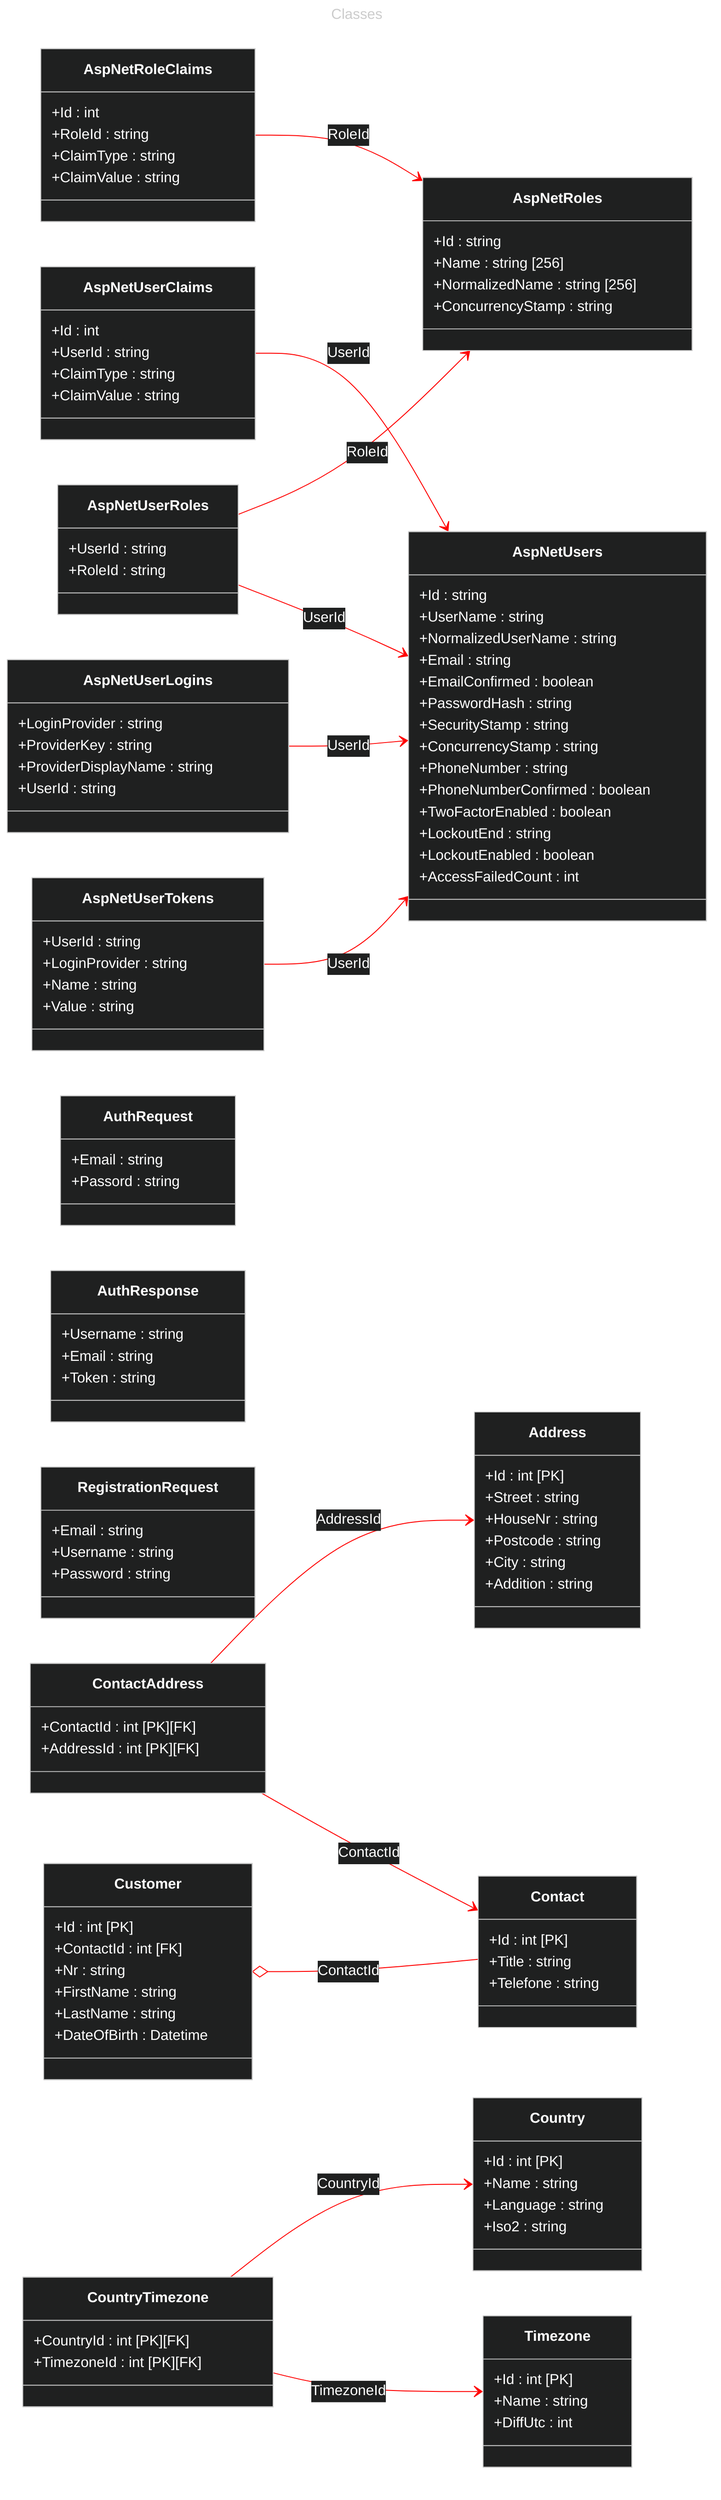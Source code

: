 ---
title: Classes
---
%%{init:{"theme":"dark","themeVariables":{"primaryColor":"white","classText":"white","primaryTextColor":"white","primaryBorderColor":"white","lineColor":"red","secondaryColor":"black","tertiaryColor":"white"}}}%%

classDiagram
direction LR
class AspNetRoleClaims {
	+Id : int
	+RoleId : string
	+ClaimType : string
	+ClaimValue : string
}
class AspNetRoles {
	+Id : string
	+Name : string [256]
	+NormalizedName : string [256]
	+ConcurrencyStamp : string
}
class AspNetUserClaims {
	+Id : int
	+UserId : string
	+ClaimType : string
	+ClaimValue : string
}
class AspNetUserLogins {
	+LoginProvider : string
	+ProviderKey : string
	+ProviderDisplayName : string
	+UserId : string
}
class AspNetUserRoles {
	+UserId : string
	+RoleId : string
}
class AspNetUserTokens {
	+UserId : string
	+LoginProvider : string
	+Name : string
	+Value : string
}
class AspNetUsers {
	+Id : string
	+UserName : string
	+NormalizedUserName : string
	+Email : string
	+EmailConfirmed : boolean
	+PasswordHash : string
	+SecurityStamp : string
	+ConcurrencyStamp : string
	+PhoneNumber : string
	+PhoneNumberConfirmed : boolean
	+TwoFactorEnabled : boolean
	+LockoutEnd : string
	+LockoutEnabled : boolean
	+AccessFailedCount : int
}

class AuthRequest {
	+Email : string
	+Passord : string
}
class AuthResponse {
	+Username : string
	+Email : string
	+Token : string
}
class RegistrationRequest {
	+Email : string
	+Username : string
	+Password : string
}

class Address {
	+Id : int [PK]
	+Street : string
	+HouseNr : string
	+Postcode : string
	+City : string
	+Addition : string
}
class Contact {
	+Id : int [PK]
	+Title : string
	+Telefone : string
}
class ContactAddress {
	+ContactId : int [PK][FK]
	+AddressId : int [PK][FK]
}
class Country {
	+Id : int [PK]
	+Name : string
	+Language : string
	+Iso2 : string
}
class CountryTimezone {
	+CountryId : int [PK][FK]
	+TimezoneId : int [PK][FK]
}
class Customer {
	+Id : int [PK]
	+ContactId : int [FK]
	+Nr : string
	+FirstName : string
	+LastName : string
	+DateOfBirth : Datetime
}
class Timezone {
	+Id : int [PK]
	+Name : string
	+DiffUtc : int
}

AspNetRoleClaims "*" --> "1" AspNetRoles : RoleId
AspNetUserClaims "*" --> "1" AspNetUsers : UserId
AspNetUserLogins "*" --> "1" AspNetUsers : UserId
AspNetUserRoles "*" --> "1" AspNetRoles : RoleId
AspNetUserRoles "*" --> "1" AspNetUsers : UserId
AspNetUserTokens "*" --> "1" AspNetUsers : UserId

ContactAddress "*" --> "1" Address : AddressId
ContactAddress "*" --> "1" Contact : ContactId
CountryTimezone "*" --> "1" Country : CountryId
CountryTimezone "*" --> "1" Timezone : TimezoneId
Customer "1" o-- "1" Contact : ContactId